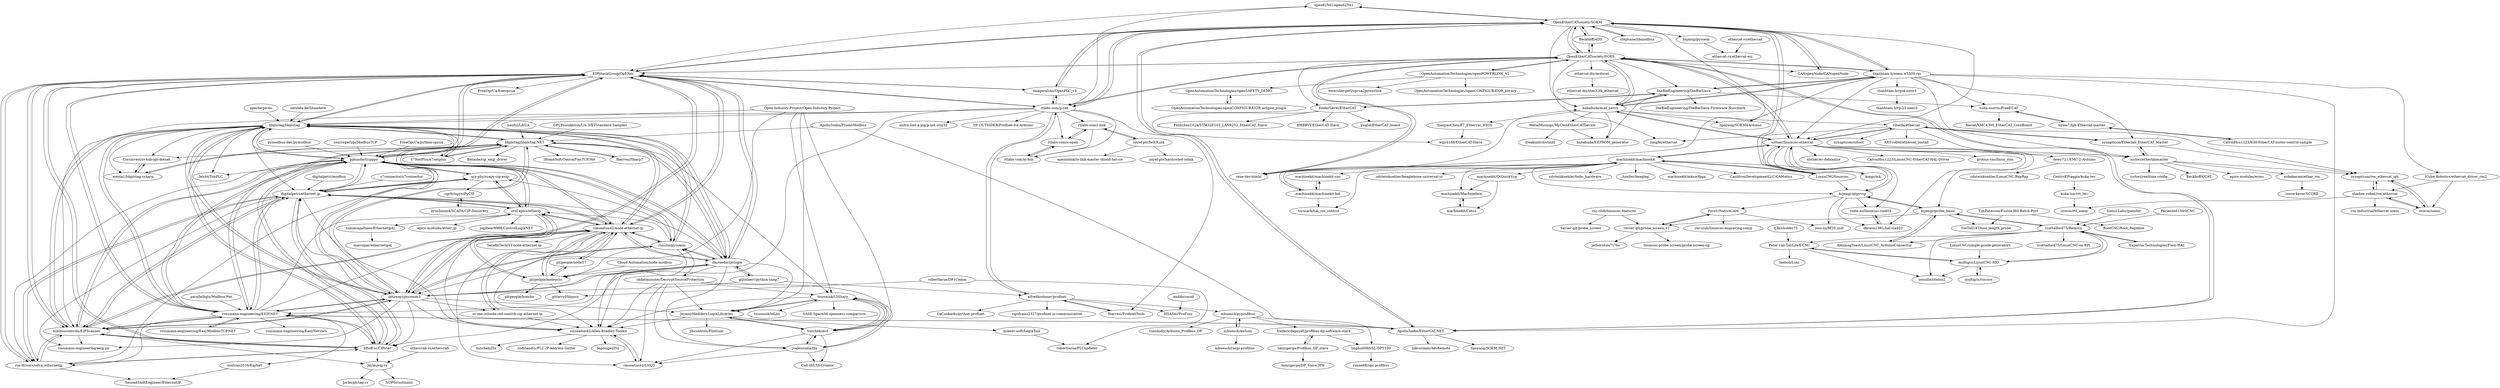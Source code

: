 digraph G {
"open62541/open62541" -> "OpenEtherCATsociety/SOEM" ["e"=1]
"open62541/open62541" -> "EIPStackGroup/OpENer" ["e"=1]
"nauful/LibUA" -> "libplctag/libplctag.NET" ["e"=1]
"thiagoralves/OpenPLC_v3" -> "OpenEtherCATsociety/SOEM" ["e"=1]
"thiagoralves/OpenPLC_v3" -> "EIPStackGroup/OpENer" ["e"=1]
"thiagoralves/OpenPLC_v3" -> "rtlabs-com/p-net" ["e"=1]
"thanhtam-h/soem-w5500-rpi" -> "OpenEtherCATsociety/SOEM"
"thanhtam-h/soem-w5500-rpi" -> "DieBieEngineering/DieBieSlave"
"thanhtam-h/soem-w5500-rpi" -> "suda-morris/FreeECAT"
"thanhtam-h/soem-w5500-rpi" -> "OpenEtherCATsociety/SOES"
"thanhtam-h/soem-w5500-rpi" -> "kubabuda/ecat_servo"
"thanhtam-h/soem-w5500-rpi" -> "synapticon/Etherlab_EtherCAT_Master"
"thanhtam-h/soem-w5500-rpi" -> "sittner/linuxcnc-ethercat"
"thanhtam-h/soem-w5500-rpi" -> "icshwi/etherlabmaster"
"thanhtam-h/soem-w5500-rpi" -> "Apollo3zehn/EtherCAT.NET"
"thanhtam-h/soem-w5500-rpi" -> "ICube-Robotics/ethercat_driver_ros2" ["e"=1]
"thanhtam-h/soem-w5500-rpi" -> "lipoyang/SOEM4Arduino"
"thanhtam-h/soem-w5500-rpi" -> "thanhtam-h/rpi4-xeno3"
"apache/plc4x" -> "libplctag/libplctag" ["e"=1]
"skdatmonster/DecryptSourceProtection" -> "cmseaton42/Allen-Bradley-Toolkit"
"skdatmonster/DecryptSourceProtection" -> "tnunnink/L5Sharp"
"skdatmonster/DecryptSourceProtection" -> "JeremyMedders/LogixLibraries"
"skdatmonster/DecryptSourceProtection" -> "hutcheb/acd"
"skdatmonster/DecryptSourceProtection" -> "jvalenzuela/l5x"
"skdatmonster/DecryptSourceProtection" -> "cmseaton42/L5XJS"
"skdatmonster/DecryptSourceProtection" -> "ruscito/pycomm"
"shadow-robot/ros_ethercat" -> "synapticon/ros_ethercat_igh"
"shadow-robot/ros_ethercat" -> "orocos/soem"
"shadow-robot/ros_ethercat" -> "ros-industrial/ethercat-soem"
"shadow-robot/ros_ethercat" -> "orocos/rtt_soem"
"machinekit/QtQuickVcp" -> "machinekit/Machineface"
"machinekit/QtQuickVcp" -> "machinekit/Cetus"
"EIPStackGroup/OpENer" -> "nimbuscontrols/EIPScanner"
"EIPStackGroup/OpENer" -> "liftoff-sr/CIPster"
"EIPStackGroup/OpENer" -> "libplctag/libplctag"
"EIPStackGroup/OpENer" -> "pjkundert/cpppo"
"EIPStackGroup/OpENer" -> "rossmann-engineering/EEIP.NET"
"EIPStackGroup/OpENer" -> "ros-drivers/odva_ethernetip"
"EIPStackGroup/OpENer" -> "rtlabs-com/p-net"
"EIPStackGroup/OpENer" -> "ottowayi/pycomm3"
"EIPStackGroup/OpENer" -> "cmseaton42/node-ethernet-ip"
"EIPStackGroup/OpENer" -> "digitalpetri/ethernet-ip"
"EIPStackGroup/OpENer" -> "OpenEtherCATsociety/SOES"
"EIPStackGroup/OpENer" -> "dmroeder/pylogix"
"EIPStackGroup/OpENer" -> "OpenEtherCATsociety/SOEM"
"EIPStackGroup/OpENer" -> "FreeOpcUa/freeopcua" ["e"=1]
"EIPStackGroup/OpENer" -> "thiagoralves/OpenPLC_v3" ["e"=1]
"rene-dev/stmbl" -> "kubabuda/ecat_servo" ["e"=1]
"rene-dev/stmbl" -> "OpenEtherCATsociety/SOES" ["e"=1]
"synapticon/ros_ethercat_igh" -> "shadow-robot/ros_ethercat"
"synapticon/ros_ethercat_igh" -> "orocos/soem"
"ottowayi/pycomm3" -> "dmroeder/pylogix"
"ottowayi/pycomm3" -> "pjkundert/cpppo"
"ottowayi/pycomm3" -> "libplctag/libplctag"
"ottowayi/pycomm3" -> "ruscito/pycomm"
"ottowayi/pycomm3" -> "cmseaton42/node-ethernet-ip"
"ottowayi/pycomm3" -> "nimbuscontrols/EIPScanner"
"ottowayi/pycomm3" -> "EIPStackGroup/OpENer"
"ottowayi/pycomm3" -> "libplctag/libplctag.NET"
"ottowayi/pycomm3" -> "rossmann-engineering/EEIP.NET"
"ottowayi/pycomm3" -> "cmseaton42/Allen-Bradley-Toolkit"
"ottowayi/pycomm3" -> "st-one-io/node-red-contrib-cip-ethernet-ip"
"ottowayi/pycomm3" -> "JeremyMedders/LogixLibraries"
"ottowayi/pycomm3" -> "digitalpetri/ethernet-ip"
"ottowayi/pycomm3" -> "rossmann-engineering/eeip.py"
"ottowayi/pycomm3" -> "liftoff-sr/CIPster"
"st-one-io/node-red-contrib-cip-ethernet-ip" -> "cmseaton42/Allen-Bradley-Toolkit"
"st-one-io/node-red-contrib-cip-ethernet-ip" -> "cmseaton42/node-ethernet-ip"
"verser-git/probe_screen_v2" -> "linuxcnc-probe-screen/probe-screen-ng"
"verser-git/probe_screen_v2" -> "FernV/NativeCAM"
"verser-git/probe_screen_v2" -> "jethornton/7i76e"
"q3k/chubby75" -> "Peter-van-Tol/LiteX-CNC" ["e"=1]
"cmseaton42/node-ethernet-ip" -> "plcpeople/nodepccc"
"cmseaton42/node-ethernet-ip" -> "dmroeder/pylogix"
"cmseaton42/node-ethernet-ip" -> "st-one-io/node-red-contrib-cip-ethernet-ip"
"cmseaton42/node-ethernet-ip" -> "libplctag/libplctag"
"cmseaton42/node-ethernet-ip" -> "cmseaton42/Allen-Bradley-Toolkit"
"cmseaton42/node-ethernet-ip" -> "ottowayi/pycomm3"
"cmseaton42/node-ethernet-ip" -> "plcpeople/nodeS7" ["e"=1]
"cmseaton42/node-ethernet-ip" -> "ornl-epics/etherip"
"cmseaton42/node-ethernet-ip" -> "digitalpetri/ethernet-ip"
"cmseaton42/node-ethernet-ip" -> "SerafinTech/ST-node-ethernet-ip"
"cmseaton42/node-ethernet-ip" -> "EIPStackGroup/OpENer"
"cmseaton42/node-ethernet-ip" -> "pjkundert/cpppo"
"cmseaton42/node-ethernet-ip" -> "ruscito/pycomm"
"cmseaton42/node-ethernet-ip" -> "cmseaton42/L5XJS"
"cmseaton42/node-ethernet-ip" -> "nimbuscontrols/EIPScanner"
"fbarresi/Sharp7" -> "libplctag/libplctag.NET" ["e"=1]
"cmseaton42/L5XJS" -> "cmseaton42/Allen-Bradley-Toolkit"
"gijzelaerr/python-snap7" -> "dmroeder/pylogix" ["e"=1]
"gijzelaerr/python-snap7" -> "ottowayi/pycomm3" ["e"=1]
"gijzelaerr/python-snap7" -> "alfredkrohmer/profinet" ["e"=1]
"Cloud-Automation/node-modbus" -> "plcpeople/nodepccc" ["e"=1]
"Apollo3zehn/FluentModbus" -> "Apollo3zehn/EtherCAT.NET" ["e"=1]
"Apollo3zehn/FluentModbus" -> "libplctag/libplctag.NET" ["e"=1]
"CentroEPiaggio/kuka-lwr" -> "kuka-isir/rtt_lwr" ["e"=1]
"suda-morris/FreeECAT" -> "nylon7/Igh-Ethercat-master"
"suda-morris/FreeECAT" -> "feecat/XMC4300_EtherCAT_CoreBoard"
"XiaojiaoChen/F7_Ethercat_RTOS" -> "wgy4188/EtherCAT-Slave"
"FolderLevel/EtherCAT" -> "Felixchen1024/STM32F103_LAN9252_EtherCAT_Slave"
"FolderLevel/EtherCAT" -> "wgy4188/EtherCAT-Slave"
"FolderLevel/EtherCAT" -> "HHBBYY/EtherCAT-Slave"
"FolderLevel/EtherCAT" -> "DieBieEngineering/DieBieSlave"
"FolderLevel/EtherCAT" -> "yuqlid/EtherCAT_board"
"OpenAutomationTechnologies/openPOWERLINK_V2" -> "OpenAutomationTechnologies/openSAFETY_DEMO"
"OpenAutomationTechnologies/openPOWERLINK_V2" -> "emersbergerl/opcua2powerlink"
"OpenAutomationTechnologies/openPOWERLINK_V2" -> "OpenAutomationTechnologies/openCONFIGURATOR_library"
"OpenAutomationTechnologies/openPOWERLINK_V2" -> "OpenEtherCATsociety/SOES"
"bnjmnp/pysoem" -> "ethercat-rs/ethercat-esi"
"Apollo3zehn/EtherCAT.NET" -> "OpenEtherCATsociety/SOEM"
"Apollo3zehn/EtherCAT.NET" -> "OpenEtherCATsociety/SOES"
"Apollo3zehn/EtherCAT.NET" -> "lipoyang/SOEM.NET"
"Apollo3zehn/EtherCAT.NET" -> "nikvoronin/AdsRemote"
"Apollo3zehn/EtherCAT.NET" -> "rossmann-engineering/EEIP.NET"
"mbuesch/awlsim" -> "mbuesch/raspi-profibus"
"mbuesch/awlsim" -> "mbuesch/pyprofibus"
"tanyigergo/Profibus_DP_slave" -> "tanyigergo/DP_Slave_HW"
"tanyigergo/Profibus_DP_slave" -> "fredericdepuydt/profibus-dp-software-stack"
"fbarresi/ProfinetTools" -> "alfredkrohmer/profinet"
"kcjengr/qtpyvcp" -> "kcjengr/probe_basic"
"kcjengr/qtpyvcp" -> "dbraun1981/hal-cia402"
"kcjengr/qtpyvcp" -> "joco-nz/bf20_mill"
"kcjengr/qtpyvcp" -> "rodw-au/linuxcnc-cia402"
"kcjengr/qtpyvcp" -> "FernV/NativeCAM"
"kcjengr/qtpyvcp" -> "sittner/linuxcnc-ethercat"
"ribalda/ethercat" -> "synapticon/Etherlab_EtherCAT_Master"
"ribalda/ethercat" -> "icshwi/etherlabmaster"
"ribalda/ethercat" -> "sittner/linuxcnc-ethercat"
"ribalda/ethercat" -> "synapticon/ros_ethercat_igh"
"ribalda/ethercat" -> "synapticon/siitool"
"ribalda/ethercat" -> "ningfei/ethercat"
"ribalda/ethercat" -> "ART-robot/ethercat_install"
"fredericdepuydt/profibus-dp-software-stack" -> "tanyigergo/Profibus_DP_slave"
"fredericdepuydt/profibus-dp-software-stack" -> "linghu0060/SL-DPT100"
"Corsinvest/cv4ab-api-dotnet" -> "mesta1/libplctag-csharp"
"machinekit/machinekit-cnc" -> "machinekit/machinekit-hal"
"cnc-club/linuxcnc-features" -> "verser-git/probe_screen_v2"
"cnc-club/linuxcnc-features" -> "verser-git/probe_screen"
"kcjengr/probe_basic" -> "kcjengr/qtpyvcp"
"kcjengr/probe_basic" -> "TooTall18T/tool_length_probe"
"kcjengr/probe_basic" -> "AlexmagToast/LinuxCNC_ArduinoConnector"
"kcjengr/probe_basic" -> "scottalford75/Remora"
"kcjengr/probe_basic" -> "verser-git/probe_screen_v2"
"mikekaram/ether_ros" -> "isnow4ever/SCORE"
"icshwi/etherlabmaster" -> "synapticon/Etherlab_EtherCAT_Master"
"icshwi/etherlabmaster" -> "epics-modules/ecmc"
"icshwi/etherlabmaster" -> "icshwi/realtime-config"
"icshwi/etherlabmaster" -> "synapticon/ros_ethercat_igh"
"icshwi/etherlabmaster" -> "mikekaram/ether_ros"
"icshwi/etherlabmaster" -> "Beckhoff/CCAT" ["e"=1]
"pymodbus-dev/pymodbus" -> "pjkundert/cpppo" ["e"=1]
"rtlabs-com/c-open" -> "rtlabs-com/m-bus"
"rtlabs-com/c-open" -> "rtlabs-com/i-link"
"sittner/linuxcnc-ethercat" -> "koppi/mk"
"sittner/linuxcnc-ethercat" -> "dbraun1981/hal-cia402"
"sittner/linuxcnc-ethercat" -> "sittner/ec-debianize"
"sittner/linuxcnc-ethercat" -> "kcjengr/qtpyvcp"
"sittner/linuxcnc-ethercat" -> "icshwi/etherlabmaster"
"sittner/linuxcnc-ethercat" -> "CalvinHsu1223/LinuxCNC-EtherCAT-HAL-Driver"
"sittner/linuxcnc-ethercat" -> "OpenEtherCATsociety/SOES"
"sittner/linuxcnc-ethercat" -> "kubabuda/ecat_servo"
"sittner/linuxcnc-ethercat" -> "ribalda/ethercat"
"sittner/linuxcnc-ethercat" -> "kcjengr/probe_basic"
"sittner/linuxcnc-ethercat" -> "dewy721/EMC-2-Arduino"
"sittner/linuxcnc-ethercat" -> "LinuxCNC/linuxcnc" ["e"=1]
"sittner/linuxcnc-ethercat" -> "rodw-au/linuxcnc-cia402"
"sittner/linuxcnc-ethercat" -> "grotius-cnc/linux_rtos"
"sittner/linuxcnc-ethercat" -> "machinekit/machinekit"
"OpenEtherCATsociety/SOEM" -> "OpenEtherCATsociety/SOES"
"OpenEtherCATsociety/SOEM" -> "thanhtam-h/soem-w5500-rpi"
"OpenEtherCATsociety/SOEM" -> "Apollo3zehn/EtherCAT.NET"
"OpenEtherCATsociety/SOEM" -> "rtlabs-com/p-net"
"OpenEtherCATsociety/SOEM" -> "CANopenNode/CANopenNode" ["e"=1]
"OpenEtherCATsociety/SOEM" -> "EIPStackGroup/OpENer"
"OpenEtherCATsociety/SOEM" -> "stephane/libmodbus" ["e"=1]
"OpenEtherCATsociety/SOEM" -> "kubabuda/ecat_servo"
"OpenEtherCATsociety/SOEM" -> "Beckhoff/ADS" ["e"=1]
"OpenEtherCATsociety/SOEM" -> "thiagoralves/OpenPLC_v3" ["e"=1]
"OpenEtherCATsociety/SOEM" -> "bnjmnp/pysoem"
"OpenEtherCATsociety/SOEM" -> "LinuxCNC/linuxcnc" ["e"=1]
"OpenEtherCATsociety/SOEM" -> "sittner/linuxcnc-ethercat"
"OpenEtherCATsociety/SOEM" -> "open62541/open62541" ["e"=1]
"OpenEtherCATsociety/SOEM" -> "rene-dev/stmbl" ["e"=1]
"digitalpetri/modbus" -> "digitalpetri/ethernet-ip" ["e"=1]
"parallelbgls/Modbus.Net" -> "rossmann-engineering/EEIP.NET" ["e"=1]
"rtlabs-com/p-net" -> "alfredkrohmer/profinet"
"rtlabs-com/p-net" -> "EIPStackGroup/OpENer"
"rtlabs-com/p-net" -> "rtlabs-com/c-open"
"rtlabs-com/p-net" -> "OpenEtherCATsociety/SOES"
"rtlabs-com/p-net" -> "OpenEtherCATsociety/SOEM"
"rtlabs-com/p-net" -> "fbarresi/ProfinetTools"
"rtlabs-com/p-net" -> "andre-lost-a-pig/p-net-stm32"
"rtlabs-com/p-net" -> "rtlabs-com/m-bus"
"rtlabs-com/p-net" -> "DF-OUTSIDER/Profinet-for-Arduino"
"rtlabs-com/p-net" -> "nimbuscontrols/EIPScanner"
"rtlabs-com/p-net" -> "liftoff-sr/CIPster"
"rtlabs-com/p-net" -> "open62541/open62541" ["e"=1]
"rtlabs-com/p-net" -> "thiagoralves/OpenPLC_v3" ["e"=1]
"rtlabs-com/p-net" -> "libplctag/libplctag"
"rtlabs-com/p-net" -> "rtlabs-com/i-link"
"OPCFoundation/UA-.NETStandard-Samples" -> "libplctag/libplctag.NET" ["e"=1]
"sourceperl/pyModbusTCP" -> "pjkundert/cpppo" ["e"=1]
"plcpeople/nodeS7" -> "plcpeople/nodepccc" ["e"=1]
"plcpeople/nodeS7" -> "cmseaton42/node-ethernet-ip" ["e"=1]
"ethercat-rs/ethercat" -> "ethercat-rs/ethercat-esi" ["e"=1]
"OpenEtherCATsociety/SOES" -> "OpenEtherCATsociety/SOEM"
"OpenEtherCATsociety/SOES" -> "kubabuda/ecat_servo"
"OpenEtherCATsociety/SOES" -> "sittner/linuxcnc-ethercat"
"OpenEtherCATsociety/SOES" -> "rtlabs-com/p-net"
"OpenEtherCATsociety/SOES" -> "Apollo3zehn/EtherCAT.NET"
"OpenEtherCATsociety/SOES" -> "thanhtam-h/soem-w5500-rpi"
"OpenEtherCATsociety/SOES" -> "FolderLevel/EtherCAT"
"OpenEtherCATsociety/SOES" -> "EIPStackGroup/OpENer"
"OpenEtherCATsociety/SOES" -> "OpenAutomationTechnologies/openPOWERLINK_V2"
"OpenEtherCATsociety/SOES" -> "DieBieEngineering/DieBieSlave"
"OpenEtherCATsociety/SOES" -> "ethercat-diy/arducat"
"OpenEtherCATsociety/SOES" -> "Beckhoff/ADS" ["e"=1]
"OpenEtherCATsociety/SOES" -> "CANopenNode/CANopenNode" ["e"=1]
"OpenEtherCATsociety/SOES" -> "ningfei/ethercat"
"OpenEtherCATsociety/SOES" -> "rene-dev/stmbl" ["e"=1]
"jvalenzuela/l5x" -> "hutcheb/acd"
"jvalenzuela/l5x" -> "Colt-H/L5X-Creator"
"jvalenzuela/l5x" -> "cmseaton42/L5XJS"
"jvalenzuela/l5x" -> "tnunnink/L5Sharp"
"nimbuscontrols/EIPScanner" -> "liftoff-sr/CIPster"
"nimbuscontrols/EIPScanner" -> "EIPStackGroup/OpENer"
"nimbuscontrols/EIPScanner" -> "rossmann-engineering/EEIP.NET"
"nimbuscontrols/EIPScanner" -> "ros-drivers/odva_ethernetip"
"nimbuscontrols/EIPScanner" -> "libplctag/libplctag"
"nimbuscontrols/EIPScanner" -> "pjkundert/cpppo"
"nimbuscontrols/EIPScanner" -> "digitalpetri/ethernet-ip"
"nimbuscontrols/EIPScanner" -> "ottowayi/pycomm3"
"nimbuscontrols/EIPScanner" -> "rossmann-engineering/eeip.py"
"nimbuscontrols/EIPScanner" -> "cmseaton42/node-ethernet-ip"
"nimbuscontrols/EIPScanner" -> "Joylei/eip-rs"
"ruscito/pycomm" -> "pjkundert/cpppo"
"ruscito/pycomm" -> "dmroeder/pylogix"
"ruscito/pycomm" -> "ottowayi/pycomm3"
"ruscito/pycomm" -> "cmseaton42/Allen-Bradley-Toolkit"
"ruscito/pycomm" -> "plcpeople/nodepccc"
"ruscito/pycomm" -> "scy-phy/scapy-cip-enip"
"ruscito/pycomm" -> "libplctag/libplctag"
"ruscito/pycomm" -> "cmseaton42/node-ethernet-ip"
"ruscito/pycomm" -> "ornl-epics/etherip"
"libplctag/libplctag.NET" -> "libplctag/libplctag"
"libplctag/libplctag.NET" -> "rossmann-engineering/EEIP.NET"
"libplctag/libplctag.NET" -> "mesta1/libplctag-csharp"
"libplctag/libplctag.NET" -> "Corsinvest/cv4ab-api-dotnet"
"libplctag/libplctag.NET" -> "ottowayi/pycomm3"
"libplctag/libplctag.NET" -> "Bataide/cip_enip_driver"
"libplctag/libplctag.NET" -> "dmroeder/pylogix"
"libplctag/libplctag.NET" -> "pjkundert/cpppo"
"libplctag/libplctag.NET" -> "tnunnink/L5Sharp"
"libplctag/libplctag.NET" -> "iHomeSoft/OmronFinsTCP.Net" ["e"=1]
"libplctag/libplctag.NET" -> "S7NetPlus/s7netplus" ["e"=1]
"libplctag/libplctag.NET" -> "fbarresi/Sharp7" ["e"=1]
"rtlabs-com/m-bus" -> "rtlabs-com/c-open"
"TimPaterson/Fusion360-Batch-Post" -> "RootCNC/Root_Rapidise"
"TimPaterson/Fusion360-Batch-Post" -> "TooTall18T/tool_length_probe"
"tuliomagalhaes/Ethernetip4j" -> "marcopar/ethernetip4j"
"Paciente8159/uCNC" -> "scottalford75/Remora" ["e"=1]
"plcpeople/nodepccc" -> "cmseaton42/node-ethernet-ip"
"plcpeople/nodepccc" -> "gitlarryf/libpccc"
"plcpeople/nodepccc" -> "plcpeople/honcho" ["e"=1]
"plcpeople/nodepccc" -> "plcpeople/nodeS7" ["e"=1]
"plcpeople/nodepccc" -> "ornl-epics/etherip"
"machinekit/Cetus" -> "machinekit/Machineface"
"machinekit/Machineface" -> "machinekit/Cetus"
"thanhtam-h/rpi4-xeno3" -> "thanhtam-h/rpi23-xeno3"
"CANopenNode/CANopenNode" -> "OpenEtherCATsociety/SOEM" ["e"=1]
"Beckhoff/ADS" -> "OpenEtherCATsociety/SOEM" ["e"=1]
"Beckhoff/ADS" -> "OpenEtherCATsociety/SOES" ["e"=1]
"FreeOpcUa/python-opcua" -> "pjkundert/cpppo" ["e"=1]
"Sienci-Labs/gsender" -> "scottalford75/Remora" ["e"=1]
"LinuxCNC/linuxcnc" -> "machinekit/machinekit" ["e"=1]
"LinuxCNC/linuxcnc" -> "sittner/linuxcnc-ethercat" ["e"=1]
"LinuxCNC/linuxcnc" -> "OpenEtherCATsociety/SOEM" ["e"=1]
"LinuxCNC/linuxcnc" -> "kcjengr/qtpyvcp" ["e"=1]
"digitalpetri/ethernet-ip" -> "ornl-epics/etherip"
"digitalpetri/ethernet-ip" -> "scy-phy/scapy-cip-enip"
"digitalpetri/ethernet-ip" -> "ros-drivers/odva_ethernetip"
"digitalpetri/ethernet-ip" -> "pjkundert/cpppo"
"digitalpetri/ethernet-ip" -> "rossmann-engineering/EEIP.NET"
"digitalpetri/ethernet-ip" -> "cmseaton42/Allen-Bradley-Toolkit"
"digitalpetri/ethernet-ip" -> "liftoff-sr/CIPster"
"digitalpetri/ethernet-ip" -> "nimbuscontrols/EIPScanner"
"digitalpetri/ethernet-ip" -> "cmseaton42/node-ethernet-ip"
"digitalpetri/ethernet-ip" -> "EIPStackGroup/OpENer"
"digitalpetri/ethernet-ip" -> "rossmann-engineering/eeip.py"
"alfredkrohmer/profinet" -> "rtlabs-com/p-net"
"alfredkrohmer/profinet" -> "fbarresi/ProfinetTools"
"alfredkrohmer/profinet" -> "DaCookie4u/python-profinet"
"alfredkrohmer/profinet" -> "vipulsaini2327/profinet-io-communication"
"alfredkrohmer/profinet" -> "mbuesch/pyprofibus"
"alfredkrohmer/profinet" -> "HSASec/ProFuzz"
"s7connector/s7connector" -> "digitalpetri/ethernet-ip" ["e"=1]
"scottalford75/Remora" -> "multigcs/LinuxCNC-RIO"
"scottalford75/Remora" -> "Expatria-Technologies/Flexi-HAL" ["e"=1]
"scottalford75/Remora" -> "kcjengr/probe_basic"
"scottalford75/Remora" -> "Peter-van-Tol/LiteX-CNC"
"scottalford75/Remora" -> "sensille/litehm2"
"scottalford75/Remora" -> "scottalford75/LinuxCNC-on-RPi"
"scottalford75/Remora" -> "AlexmagToast/LinuxCNC_ArduinoConnector"
"ethercat-diy/arducat" -> "ethercat-diy/stm32f4_ethercat"
"kubabuda/ecat_servo" -> "DieBieEngineering/DieBieSlave"
"kubabuda/ecat_servo" -> "kubabuda/EEPROM_generator"
"kubabuda/ecat_servo" -> "MetalMusings/MyOwnEtherCATDevice"
"kubabuda/ecat_servo" -> "OpenEtherCATsociety/SOES"
"kubabuda/ecat_servo" -> "sittner/linuxcnc-ethercat"
"kubabuda/ecat_servo" -> "lipoyang/SOEM4Arduino"
"kubabuda/ecat_servo" -> "thanhtam-h/soem-w5500-rpi"
"kubabuda/ecat_servo" -> "XiaojiaoChen/F7_Ethercat_RTOS"
"kubabuda/ecat_servo" -> "ribalda/ethercat"
"dewy721/EMC-2-Arduino" -> "cdsteinkuehler/LinuxCNC-RepRap"
"mikeav-soft/LogixTool" -> "robertlarue/PLCupdater"
"OpenAutomationTechnologies/openCONFIGURATOR_eclipse_plugin" -> "OpenAutomationTechnologies/openSAFETY_DEMO"
"kuka-isir/rtt_lwr" -> "orocos/rtt_soem"
"dbraun1981/hal-cia402" -> "rodw-au/linuxcnc-cia402"
"stephane/libmodbus" -> "OpenEtherCATsociety/SOEM" ["e"=1]
"libplctag/libplctag" -> "libplctag/libplctag.NET"
"libplctag/libplctag" -> "dmroeder/pylogix"
"libplctag/libplctag" -> "EIPStackGroup/OpENer"
"libplctag/libplctag" -> "ottowayi/pycomm3"
"libplctag/libplctag" -> "nimbuscontrols/EIPScanner"
"libplctag/libplctag" -> "pjkundert/cpppo"
"libplctag/libplctag" -> "mesta1/libplctag-csharp"
"libplctag/libplctag" -> "liftoff-sr/CIPster"
"libplctag/libplctag" -> "cmseaton42/node-ethernet-ip"
"libplctag/libplctag" -> "rossmann-engineering/EEIP.NET"
"libplctag/libplctag" -> "ruscito/pycomm"
"libplctag/libplctag" -> "Corsinvest/cv4ab-api-dotnet"
"libplctag/libplctag" -> "leicht/TuxPLC"
"libplctag/libplctag" -> "digitalpetri/ethernet-ip"
"libplctag/libplctag" -> "S7NetPlus/s7netplus" ["e"=1]
"netdata-be/libnodave" -> "libplctag/libplctag" ["e"=1]
"tnunnink/L5Sharp" -> "hutcheb/acd"
"tnunnink/L5Sharp" -> "JeremyMedders/LogixLibraries"
"tnunnink/L5Sharp" -> "jvalenzuela/l5x"
"tnunnink/L5Sharp" -> "tnunnink/ioList"
"tnunnink/L5Sharp" -> "cmseaton42/Allen-Bradley-Toolkit"
"tnunnink/L5Sharp" -> "SASE-Space/ot-openness-comparison"
"scy-phy/scapy-cip-enip" -> "cpchrispye/PyCIP"
"scy-phy/scapy-cip-enip" -> "pjkundert/cpppo"
"scy-phy/scapy-cip-enip" -> "ornl-epics/etherip"
"scy-phy/scapy-cip-enip" -> "digitalpetri/ethernet-ip"
"enddo/smod" -> "HSASec/ProFuzz" ["e"=1]
"ICube-Robotics/ethercat_driver_ros2" -> "orocos/soem" ["e"=1]
"ICube-Robotics/ethercat_driver_ros2" -> "shadow-robot/ros_ethercat" ["e"=1]
"Joylei/eip-rs" -> "Joylei/plctag-rs"
"Joylei/eip-rs" -> "NOP0/rustmatic" ["e"=1]
"ros-drivers/odva_ethernetip" -> "liftoff-sr/CIPster"
"ros-drivers/odva_ethernetip" -> "nimbuscontrols/EIPScanner"
"ros-drivers/odva_ethernetip" -> "SecondShiftEngineer/EthernetIP"
"ros-drivers/odva_ethernetip" -> "digitalpetri/ethernet-ip"
"ros-drivers/odva_ethernetip" -> "scy-phy/scapy-cip-enip"
"ros-drivers/odva_ethernetip" -> "EIPStackGroup/OpENer"
"rtlabs-com/i-link" -> "unref-ptr/lwIOLink"
"rtlabs-com/i-link" -> "rtlabs-com/c-open"
"rtlabs-com/i-link" -> "rtlabs-com/m-bus"
"CalvinHsu1223/IGH-EtherCAT-motor-control-sample" -> "nylon7/Igh-Ethercat-master"
"unref-ptr/lwIOLink" -> "rtlabs-com/i-link"
"unref-ptr/lwIOLink" -> "unref-ptr/hardcoded-iolink"
"unref-ptr/lwIOLink" -> "openiolink/io-link-master-shield-hat-sw"
"nylon7/Igh-Ethercat-master" -> "CalvinHsu1223/IGH-EtherCAT-motor-control-sample"
"nylon7/Igh-Ethercat-master" -> "suda-morris/FreeECAT"
"Peter-van-Tol/LiteX-CNC" -> "multigcs/LinuxCNC-RIO"
"Peter-van-Tol/LiteX-CNC" -> "sensille/litehm2"
"Peter-van-Tol/LiteX-CNC" -> "faeboli/Lcnc"
"rodw-au/linuxcnc-cia402" -> "dbraun1981/hal-cia402"
"hutcheb/acd" -> "jvalenzuela/l5x"
"hutcheb/acd" -> "JeremyMedders/LogixLibraries"
"hutcheb/acd" -> "Colt-H/L5X-Creator"
"hutcheb/acd" -> "tnunnink/L5Sharp"
"hutcheb/acd" -> "cmseaton42/L5XJS"
"liftoff-sr/CIPster" -> "nimbuscontrols/EIPScanner"
"liftoff-sr/CIPster" -> "ros-drivers/odva_ethernetip"
"liftoff-sr/CIPster" -> "EIPStackGroup/OpENer"
"liftoff-sr/CIPster" -> "pjkundert/cpppo"
"liftoff-sr/CIPster" -> "rossmann-engineering/EEIP.NET"
"liftoff-sr/CIPster" -> "libplctag/libplctag"
"liftoff-sr/CIPster" -> "digitalpetri/ethernet-ip"
"liftoff-sr/CIPster" -> "Joylei/eip-rs"
"JeremyMedders/LogixLibraries" -> "hutcheb/acd"
"JeremyMedders/LogixLibraries" -> "tnunnink/L5Sharp"
"JeremyMedders/LogixLibraries" -> "jlbcontrols/Flintium"
"JeremyMedders/LogixLibraries" -> "cmseaton42/Allen-Bradley-Toolkit"
"JeremyMedders/LogixLibraries" -> "mikeav-soft/LogixTool"
"Expatria-Technologies/Flexi-HAL" -> "scottalford75/Remora" ["e"=1]
"ethercrab-rs/ethercrab" -> "Joylei/eip-rs" ["e"=1]
"AlexmagToast/LinuxCNC_ArduinoConnector" -> "kcjengr/probe_basic"
"synapticon/Etherlab_EtherCAT_Master" -> "icshwi/etherlabmaster"
"synapticon/Etherlab_EtherCAT_Master" -> "ribalda/ethercat"
"synapticon/Etherlab_EtherCAT_Master" -> "synapticon/ros_ethercat_igh"
"mbuesch/pyprofibus" -> "mbuesch/awlsim"
"mbuesch/pyprofibus" -> "linghu0060/SL-DPT100"
"mbuesch/pyprofibus" -> "tuenhidiy/Arduino_Profibus_DP"
"mbuesch/pyprofibus" -> "fredericdepuydt/profibus-dp-software-stack"
"cpchrispye/PyCIP" -> "ayushman4/SCADA-CIP-Discovery"
"ayushman4/SCADA-CIP-Discovery" -> "cpchrispye/PyCIP"
"Open-Industry-Project/Open-Industry-Project" -> "JeremyMedders/LogixLibraries" ["e"=1]
"Open-Industry-Project/Open-Industry-Project" -> "hutcheb/acd" ["e"=1]
"Open-Industry-Project/Open-Industry-Project" -> "libplctag/libplctag" ["e"=1]
"Open-Industry-Project/Open-Industry-Project" -> "ottowayi/pycomm3" ["e"=1]
"Open-Industry-Project/Open-Industry-Project" -> "tnunnink/L5Sharp" ["e"=1]
"dmroeder/pylogix" -> "ottowayi/pycomm3"
"dmroeder/pylogix" -> "libplctag/libplctag"
"dmroeder/pylogix" -> "ruscito/pycomm"
"dmroeder/pylogix" -> "pjkundert/cpppo"
"dmroeder/pylogix" -> "cmseaton42/node-ethernet-ip"
"dmroeder/pylogix" -> "EIPStackGroup/OpENer"
"dmroeder/pylogix" -> "digitalpetri/ethernet-ip"
"dmroeder/pylogix" -> "cmseaton42/Allen-Bradley-Toolkit"
"dmroeder/pylogix" -> "gijzelaerr/python-snap7" ["e"=1]
"dmroeder/pylogix" -> "libplctag/libplctag.NET"
"dmroeder/pylogix" -> "JeremyMedders/LogixLibraries"
"dmroeder/pylogix" -> "plcpeople/nodepccc"
"dmroeder/pylogix" -> "rossmann-engineering/EEIP.NET"
"dmroeder/pylogix" -> "jvalenzuela/l5x"
"dmroeder/pylogix" -> "skdatmonster/DecryptSourceProtection"
"ornl-epics/etherip" -> "digitalpetri/ethernet-ip"
"ornl-epics/etherip" -> "epics-modules/ether_ip"
"ornl-epics/etherip" -> "scy-phy/scapy-cip-enip"
"ornl-epics/etherip" -> "tuliomagalhaes/Ethernetip4j"
"ornl-epics/etherip" -> "plcpeople/nodepccc"
"ornl-epics/etherip" -> "jogibear9988/ControlLogixNET"
"ornl-epics/etherip" -> "pjkundert/cpppo"
"ornl-epics/etherip" -> "cmseaton42/Allen-Bradley-Toolkit"
"ornl-epics/etherip" -> "cmseaton42/node-ethernet-ip"
"multigcs/LinuxCNC-RIO" -> "scottalford75/Remora"
"multigcs/LinuxCNC-RIO" -> "Peter-van-Tol/LiteX-CNC"
"multigcs/LinuxCNC-RIO" -> "multigcs/riocore"
"multigcs/LinuxCNC-RIO" -> "sensille/litehm2"
"OpenAutomationTechnologies/openSAFETY_DEMO" -> "OpenAutomationTechnologies/openCONFIGURATOR_eclipse_plugin"
"rossmann-engineering/EasyModbusTCP.NET" -> "rossmann-engineering/EEIP.NET" ["e"=1]
"LinuxCNC/simple-gcode-generators" -> "multigcs/LinuxCNC-RIO" ["e"=1]
"machinekit/machinekit" -> "machinekit/machinekit-hal"
"machinekit/machinekit" -> "machinekit/machinekit-cnc"
"machinekit/machinekit" -> "LinuxCNC/linuxcnc" ["e"=1]
"machinekit/machinekit" -> "cdsteinkuehler/bobc_hardware"
"machinekit/machinekit" -> "hzeller/beagleg"
"machinekit/machinekit" -> "sittner/linuxcnc-ethercat"
"machinekit/machinekit" -> "machinekit/Machineface"
"machinekit/machinekit" -> "machinekit/mksocfpga"
"machinekit/machinekit" -> "koppi/mk"
"machinekit/machinekit" -> "machinekit/QtQuickVcp"
"machinekit/machinekit" -> "CauldronDevelopmentLLC/CAMotics" ["e"=1]
"machinekit/machinekit" -> "rene-dev/stmbl" ["e"=1]
"machinekit/machinekit" -> "cdsteinkuehler/beaglebone-universal-io" ["e"=1]
"machinekit/machinekit" -> "kcjengr/qtpyvcp"
"machinekit/machinekit" -> "tormach/hal_ros_control"
"MetalMusings/MyOwnEtherCATDevice" -> "freakontrol/stmbl"
"MetalMusings/MyOwnEtherCATDevice" -> "kubabuda/EEPROM_generator"
"sontran2016/EipNet" -> "SecondShiftEngineer/EthernetIP"
"linghu0060/SL-DPT100" -> "runne66/opc-profibus"
"multigcs/riocore" -> "multigcs/LinuxCNC-RIO"
"FernV/NativeCAM" -> "verser-git/probe_screen_v2"
"FernV/NativeCAM" -> "joco-nz/bf20_mill"
"FernV/NativeCAM" -> "cnc-club/linuxcnc-engraving-comp"
"S7NetPlus/s7netplus" -> "libplctag/libplctag" ["e"=1]
"S7NetPlus/s7netplus" -> "libplctag/libplctag.NET" ["e"=1]
"rossmann-engineering/EEIP.NET" -> "nimbuscontrols/EIPScanner"
"rossmann-engineering/EEIP.NET" -> "libplctag/libplctag.NET"
"rossmann-engineering/EEIP.NET" -> "pjkundert/cpppo"
"rossmann-engineering/EEIP.NET" -> "EIPStackGroup/OpENer"
"rossmann-engineering/EEIP.NET" -> "sontran2016/EipNet"
"rossmann-engineering/EEIP.NET" -> "liftoff-sr/CIPster"
"rossmann-engineering/EEIP.NET" -> "ros-drivers/odva_ethernetip"
"rossmann-engineering/EEIP.NET" -> "digitalpetri/ethernet-ip"
"rossmann-engineering/EEIP.NET" -> "rossmann-engineering/EasyNetVars"
"rossmann-engineering/EEIP.NET" -> "libplctag/libplctag"
"rossmann-engineering/EEIP.NET" -> "ottowayi/pycomm3"
"rossmann-engineering/EEIP.NET" -> "rossmann-engineering/EasyModbusTCP.NET" ["e"=1]
"rossmann-engineering/EEIP.NET" -> "ornl-epics/etherip"
"rossmann-engineering/EEIP.NET" -> "Apollo3zehn/EtherCAT.NET"
"rossmann-engineering/EEIP.NET" -> "cmseaton42/node-ethernet-ip"
"pjkundert/cpppo" -> "ruscito/pycomm"
"pjkundert/cpppo" -> "ottowayi/pycomm3"
"pjkundert/cpppo" -> "scy-phy/scapy-cip-enip"
"pjkundert/cpppo" -> "dmroeder/pylogix"
"pjkundert/cpppo" -> "EIPStackGroup/OpENer"
"pjkundert/cpppo" -> "libplctag/libplctag"
"pjkundert/cpppo" -> "digitalpetri/ethernet-ip"
"pjkundert/cpppo" -> "liftoff-sr/CIPster"
"pjkundert/cpppo" -> "rossmann-engineering/EEIP.NET"
"pjkundert/cpppo" -> "nimbuscontrols/EIPScanner"
"pjkundert/cpppo" -> "ornl-epics/etherip"
"pjkundert/cpppo" -> "ros-drivers/odva_ethernetip"
"pjkundert/cpppo" -> "cmseaton42/node-ethernet-ip"
"pjkundert/cpppo" -> "leicht/TuxPLC"
"pjkundert/cpppo" -> "libplctag/libplctag.NET"
"cmseaton42/Allen-Bradley-Toolkit" -> "cmseaton42/L5XJS"
"cmseaton42/Allen-Bradley-Toolkit" -> "legonigel/l5x"
"cmseaton42/Allen-Bradley-Toolkit" -> "hutcheb/l5x"
"cmseaton42/Allen-Bradley-Toolkit" -> "codylandry/PLC-IP-Address-Getter"
"DieBieEngineering/DieBieSlave" -> "kubabuda/ecat_servo"
"DieBieEngineering/DieBieSlave" -> "DieBieEngineering/DieBieSlave-Firmware-Nunchuck"
"DieBieEngineering/DieBieSlave" -> "suda-morris/FreeECAT"
"DieBieEngineering/DieBieSlave" -> "FolderLevel/EtherCAT"
"DieBieEngineering/DieBieSlave" -> "thanhtam-h/soem-w5500-rpi"
"DieBieEngineering/DieBieSlave" -> "kubabuda/EEPROM_generator"
"machinekit/machinekit-hal" -> "machinekit/machinekit-cnc"
"machinekit/machinekit-hal" -> "tormach/hal_ros_control"
"machinekit/machinekit-hal" -> "machinekit/machinekit"
"robertlarue/DF1Comm" -> "gitlarryf/libpccc"
"robertlarue/DF1Comm" -> "robertlarue/PLCupdater"
"mesta1/libplctag-csharp" -> "Corsinvest/cv4ab-api-dotnet"
"mesta1/libplctag-csharp" -> "libplctag/libplctag.NET"
"orocos/soem" -> "shadow-robot/ros_ethercat"
"orocos/soem" -> "synapticon/ros_ethercat_igh"
"open62541/open62541" ["l"="-17.279,-45.737", "c"=366]
"OpenEtherCATsociety/SOEM" ["l"="-18.121,-45.698"]
"EIPStackGroup/OpENer" ["l"="-18.029,-45.686"]
"nauful/LibUA" ["l"="-17.411,-45.744", "c"=366]
"libplctag/libplctag.NET" ["l"="-17.969,-45.7"]
"thiagoralves/OpenPLC_v3" ["l"="-17.212,-45.673", "c"=366]
"rtlabs-com/p-net" ["l"="-18.067,-45.693"]
"thanhtam-h/soem-w5500-rpi" ["l"="-18.162,-45.717"]
"DieBieEngineering/DieBieSlave" ["l"="-18.158,-45.744"]
"suda-morris/FreeECAT" ["l"="-18.172,-45.771"]
"OpenEtherCATsociety/SOES" ["l"="-18.124,-45.72"]
"kubabuda/ecat_servo" ["l"="-18.176,-45.729"]
"synapticon/Etherlab_EtherCAT_Master" ["l"="-18.204,-45.688"]
"sittner/linuxcnc-ethercat" ["l"="-18.224,-45.73"]
"icshwi/etherlabmaster" ["l"="-18.224,-45.688"]
"Apollo3zehn/EtherCAT.NET" ["l"="-18.094,-45.69"]
"ICube-Robotics/ethercat_driver_ros2" ["l"="-18.256,-42.965", "c"=55]
"lipoyang/SOEM4Arduino" ["l"="-18.192,-45.716"]
"thanhtam-h/rpi4-xeno3" ["l"="-18.144,-45.734"]
"apache/plc4x" ["l"="-17.309,-45.688", "c"=366]
"libplctag/libplctag" ["l"="-17.996,-45.691"]
"skdatmonster/DecryptSourceProtection" ["l"="-17.914,-45.681"]
"cmseaton42/Allen-Bradley-Toolkit" ["l"="-17.934,-45.671"]
"tnunnink/L5Sharp" ["l"="-17.9,-45.689"]
"JeremyMedders/LogixLibraries" ["l"="-17.917,-45.694"]
"hutcheb/acd" ["l"="-17.895,-45.699"]
"jvalenzuela/l5x" ["l"="-17.911,-45.703"]
"cmseaton42/L5XJS" ["l"="-17.927,-45.685"]
"ruscito/pycomm" ["l"="-17.955,-45.671"]
"shadow-robot/ros_ethercat" ["l"="-18.258,-45.639"]
"synapticon/ros_ethercat_igh" ["l"="-18.234,-45.663"]
"orocos/soem" ["l"="-18.24,-45.646"]
"ros-industrial/ethercat-soem" ["l"="-18.263,-45.622"]
"orocos/rtt_soem" ["l"="-18.284,-45.619"]
"machinekit/QtQuickVcp" ["l"="-18.308,-45.81"]
"machinekit/Machineface" ["l"="-18.321,-45.798"]
"machinekit/Cetus" ["l"="-18.332,-45.812"]
"nimbuscontrols/EIPScanner" ["l"="-18.009,-45.679"]
"liftoff-sr/CIPster" ["l"="-18.023,-45.671"]
"pjkundert/cpppo" ["l"="-17.988,-45.671"]
"rossmann-engineering/EEIP.NET" ["l"="-18.007,-45.669"]
"ros-drivers/odva_ethernetip" ["l"="-18.016,-45.659"]
"ottowayi/pycomm3" ["l"="-17.978,-45.683"]
"cmseaton42/node-ethernet-ip" ["l"="-17.971,-45.665"]
"digitalpetri/ethernet-ip" ["l"="-17.992,-45.662"]
"dmroeder/pylogix" ["l"="-17.956,-45.686"]
"FreeOpcUa/freeopcua" ["l"="-17.323,-45.765", "c"=366]
"rene-dev/stmbl" ["l"="-20.216,-43.77", "c"=624]
"st-one-io/node-red-contrib-cip-ethernet-ip" ["l"="-17.946,-45.661"]
"rossmann-engineering/eeip.py" ["l"="-17.969,-45.674"]
"verser-git/probe_screen_v2" ["l"="-18.355,-45.705"]
"linuxcnc-probe-screen/probe-screen-ng" ["l"="-18.36,-45.687"]
"FernV/NativeCAM" ["l"="-18.328,-45.714"]
"jethornton/7i76e" ["l"="-18.377,-45.702"]
"q3k/chubby75" ["l"="32.802,-3.892", "c"=180]
"Peter-van-Tol/LiteX-CNC" ["l"="-18.428,-45.74"]
"plcpeople/nodepccc" ["l"="-17.935,-45.654"]
"plcpeople/nodeS7" ["l"="-17.35,-45.793", "c"=366]
"ornl-epics/etherip" ["l"="-17.961,-45.65"]
"SerafinTech/ST-node-ethernet-ip" ["l"="-17.961,-45.633"]
"fbarresi/Sharp7" ["l"="-17.428,-45.697", "c"=366]
"gijzelaerr/python-snap7" ["l"="-17.31,-45.746", "c"=366]
"alfredkrohmer/profinet" ["l"="-18.09,-45.64"]
"Cloud-Automation/node-modbus" ["l"="-17.286,-45.884", "c"=366]
"Apollo3zehn/FluentModbus" ["l"="-17.494,-45.742", "c"=366]
"CentroEPiaggio/kuka-lwr" ["l"="60.664,11.712", "c"=632]
"kuka-isir/rtt_lwr" ["l"="-18.302,-45.602"]
"nylon7/Igh-Ethercat-master" ["l"="-18.183,-45.792"]
"feecat/XMC4300_EtherCAT_CoreBoard" ["l"="-18.165,-45.796"]
"XiaojiaoChen/F7_Ethercat_RTOS" ["l"="-18.178,-45.759"]
"wgy4188/EtherCAT-Slave" ["l"="-18.156,-45.776"]
"FolderLevel/EtherCAT" ["l"="-18.136,-45.762"]
"Felixchen1024/STM32F103_LAN9252_EtherCAT_Slave" ["l"="-18.121,-45.778"]
"HHBBYY/EtherCAT-Slave" ["l"="-18.139,-45.781"]
"yuqlid/EtherCAT_board" ["l"="-18.129,-45.787"]
"OpenAutomationTechnologies/openPOWERLINK_V2" ["l"="-18.094,-45.748"]
"OpenAutomationTechnologies/openSAFETY_DEMO" ["l"="-18.073,-45.772"]
"emersbergerl/opcua2powerlink" ["l"="-18.087,-45.767"]
"OpenAutomationTechnologies/openCONFIGURATOR_library" ["l"="-18.073,-45.759"]
"bnjmnp/pysoem" ["l"="-18.152,-45.665"]
"ethercat-rs/ethercat-esi" ["l"="-18.165,-45.65"]
"lipoyang/SOEM.NET" ["l"="-18.1,-45.672"]
"nikvoronin/AdsRemote" ["l"="-18.117,-45.665"]
"mbuesch/awlsim" ["l"="-18.102,-45.557"]
"mbuesch/raspi-profibus" ["l"="-18.114,-45.539"]
"mbuesch/pyprofibus" ["l"="-18.105,-45.575"]
"tanyigergo/Profibus_DP_slave" ["l"="-18.091,-45.526"]
"tanyigergo/DP_Slave_HW" ["l"="-18.09,-45.51"]
"fredericdepuydt/profibus-dp-software-stack" ["l"="-18.097,-45.543"]
"fbarresi/ProfinetTools" ["l"="-18.084,-45.658"]
"kcjengr/qtpyvcp" ["l"="-18.287,-45.734"]
"kcjengr/probe_basic" ["l"="-18.332,-45.735"]
"dbraun1981/hal-cia402" ["l"="-18.264,-45.725"]
"joco-nz/bf20_mill" ["l"="-18.308,-45.723"]
"rodw-au/linuxcnc-cia402" ["l"="-18.26,-45.735"]
"ribalda/ethercat" ["l"="-18.22,-45.703"]
"synapticon/siitool" ["l"="-18.263,-45.7"]
"ningfei/ethercat" ["l"="-18.176,-45.701"]
"ART-robot/ethercat_install" ["l"="-18.248,-45.691"]
"linghu0060/SL-DPT100" ["l"="-18.119,-45.551"]
"Corsinvest/cv4ab-api-dotnet" ["l"="-17.986,-45.718"]
"mesta1/libplctag-csharp" ["l"="-17.969,-45.718"]
"machinekit/machinekit-cnc" ["l"="-18.319,-45.768"]
"machinekit/machinekit-hal" ["l"="-18.309,-45.778"]
"cnc-club/linuxcnc-features" ["l"="-18.387,-45.685"]
"verser-git/probe_screen" ["l"="-18.409,-45.674"]
"TooTall18T/tool_length_probe" ["l"="-18.37,-45.761"]
"AlexmagToast/LinuxCNC_ArduinoConnector" ["l"="-18.358,-45.737"]
"scottalford75/Remora" ["l"="-18.386,-45.736"]
"mikekaram/ether_ros" ["l"="-18.265,-45.672"]
"isnow4ever/SCORE" ["l"="-18.29,-45.662"]
"epics-modules/ecmc" ["l"="-18.244,-45.675"]
"icshwi/realtime-config" ["l"="-18.219,-45.671"]
"Beckhoff/CCAT" ["l"="-16.773,-45.568", "c"=366]
"pymodbus-dev/pymodbus" ["l"="-17.216,-45.787", "c"=366]
"rtlabs-com/c-open" ["l"="-18.054,-45.73"]
"rtlabs-com/m-bus" ["l"="-18.041,-45.721"]
"rtlabs-com/i-link" ["l"="-18.037,-45.739"]
"koppi/mk" ["l"="-18.26,-45.753"]
"sittner/ec-debianize" ["l"="-18.238,-45.743"]
"CalvinHsu1223/LinuxCNC-EtherCAT-HAL-Driver" ["l"="-18.243,-45.717"]
"dewy721/EMC-2-Arduino" ["l"="-18.233,-45.759"]
"LinuxCNC/linuxcnc" ["l"="60.705,-0.487", "c"=629]
"grotius-cnc/linux_rtos" ["l"="-18.247,-45.727"]
"machinekit/machinekit" ["l"="-18.281,-45.772"]
"CANopenNode/CANopenNode" ["l"="-17.937,-43.007", "c"=55]
"stephane/libmodbus" ["l"="-17.893,-43.074", "c"=55]
"Beckhoff/ADS" ["l"="-16.814,-45.59", "c"=366]
"digitalpetri/modbus" ["l"="-17.262,-45.668", "c"=366]
"parallelbgls/Modbus.Net" ["l"="-17.45,-45.739", "c"=366]
"andre-lost-a-pig/p-net-stm32" ["l"="-18.057,-45.709"]
"DF-OUTSIDER/Profinet-for-Arduino" ["l"="-18.075,-45.716"]
"OPCFoundation/UA-.NETStandard-Samples" ["l"="-17.396,-45.768", "c"=366]
"sourceperl/pyModbusTCP" ["l"="-17.17,-45.807", "c"=366]
"ethercat-rs/ethercat" ["l"="-8.049,-5.958", "c"=384]
"ethercat-diy/arducat" ["l"="-18.109,-45.759"]
"Colt-H/L5X-Creator" ["l"="-17.884,-45.71"]
"Joylei/eip-rs" ["l"="-18.041,-45.654"]
"scy-phy/scapy-cip-enip" ["l"="-17.98,-45.646"]
"Bataide/cip_enip_driver" ["l"="-17.946,-45.725"]
"iHomeSoft/OmronFinsTCP.Net" ["l"="-17.615,-45.774", "c"=366]
"S7NetPlus/s7netplus" ["l"="-17.426,-45.722", "c"=366]
"TimPaterson/Fusion360-Batch-Post" ["l"="-18.404,-45.782"]
"RootCNC/Root_Rapidise" ["l"="-18.427,-45.794"]
"tuliomagalhaes/Ethernetip4j" ["l"="-17.924,-45.627"]
"marcopar/ethernetip4j" ["l"="-17.905,-45.613"]
"Paciente8159/uCNC" ["l"="60.691,-0.641", "c"=629]
"gitlarryf/libpccc" ["l"="-17.891,-45.647"]
"plcpeople/honcho" ["l"="-17.362,-45.829", "c"=366]
"thanhtam-h/rpi23-xeno3" ["l"="-18.128,-45.746"]
"FreeOpcUa/python-opcua" ["l"="-17.294,-45.76", "c"=366]
"Sienci-Labs/gsender" ["l"="60.667,-0.616", "c"=629]
"DaCookie4u/python-profinet" ["l"="-18.085,-45.621"]
"vipulsaini2327/profinet-io-communication" ["l"="-18.111,-45.629"]
"HSASec/ProFuzz" ["l"="-18.104,-45.615"]
"s7connector/s7connector" ["l"="-17.284,-45.687", "c"=366]
"multigcs/LinuxCNC-RIO" ["l"="-18.417,-45.728"]
"Expatria-Technologies/Flexi-HAL" ["l"="60.587,-0.667", "c"=629]
"sensille/litehm2" ["l"="-18.41,-45.74"]
"scottalford75/LinuxCNC-on-RPi" ["l"="-18.399,-45.753"]
"ethercat-diy/stm32f4_ethercat" ["l"="-18.098,-45.785"]
"kubabuda/EEPROM_generator" ["l"="-18.185,-45.745"]
"MetalMusings/MyOwnEtherCATDevice" ["l"="-18.2,-45.755"]
"cdsteinkuehler/LinuxCNC-RepRap" ["l"="-18.234,-45.776"]
"mikeav-soft/LogixTool" ["l"="-17.87,-45.686"]
"robertlarue/PLCupdater" ["l"="-17.853,-45.668"]
"OpenAutomationTechnologies/openCONFIGURATOR_eclipse_plugin" ["l"="-18.064,-45.785"]
"leicht/TuxPLC" ["l"="-18,-45.649"]
"netdata-be/libnodave" ["l"="-17.442,-45.718", "c"=366]
"tnunnink/ioList" ["l"="-17.874,-45.676"]
"SASE-Space/ot-openness-comparison" ["l"="-17.864,-45.699"]
"cpchrispye/PyCIP" ["l"="-17.973,-45.611"]
"enddo/smod" ["l"="-42.528,-33.76", "c"=79]
"Joylei/plctag-rs" ["l"="-18.054,-45.633"]
"NOP0/rustmatic" ["l"="-16.967,-45.607", "c"=366]
"SecondShiftEngineer/EthernetIP" ["l"="-18.029,-45.632"]
"unref-ptr/lwIOLink" ["l"="-18.02,-45.762"]
"CalvinHsu1223/IGH-EtherCAT-motor-control-sample" ["l"="-18.187,-45.808"]
"unref-ptr/hardcoded-iolink" ["l"="-17.999,-45.776"]
"openiolink/io-link-master-shield-hat-sw" ["l"="-18.015,-45.784"]
"faeboli/Lcnc" ["l"="-18.451,-45.744"]
"jlbcontrols/Flintium" ["l"="-17.895,-45.721"]
"ethercrab-rs/ethercrab" ["l"="-8.071,-5.926", "c"=384]
"tuenhidiy/Arduino_Profibus_DP" ["l"="-18.132,-45.568"]
"ayushman4/SCADA-CIP-Discovery" ["l"="-17.968,-45.594"]
"Open-Industry-Project/Open-Industry-Project" ["l"="-16.885,-45.634", "c"=366]
"epics-modules/ether_ip" ["l"="-17.942,-45.618"]
"jogibear9988/ControlLogixNET" ["l"="-17.938,-45.633"]
"multigcs/riocore" ["l"="-18.438,-45.72"]
"rossmann-engineering/EasyModbusTCP.NET" ["l"="-17.487,-45.722", "c"=366]
"LinuxCNC/simple-gcode-generators" ["l"="60.78,-0.43", "c"=629]
"cdsteinkuehler/bobc_hardware" ["l"="-18.261,-45.788"]
"hzeller/beagleg" ["l"="-18.271,-45.809"]
"machinekit/mksocfpga" ["l"="-18.278,-45.793"]
"CauldronDevelopmentLLC/CAMotics" ["l"="60.757,-0.515", "c"=629]
"cdsteinkuehler/beaglebone-universal-io" ["l"="-18.357,-42.47", "c"=55]
"tormach/hal_ros_control" ["l"="-18.299,-45.791"]
"freakontrol/stmbl" ["l"="-18.209,-45.773"]
"sontran2016/EipNet" ["l"="-18.026,-45.643"]
"runne66/opc-profibus" ["l"="-18.136,-45.54"]
"cnc-club/linuxcnc-engraving-comp" ["l"="-18.349,-45.716"]
"rossmann-engineering/EasyNetVars" ["l"="-18.007,-45.632"]
"legonigel/l5x" ["l"="-17.908,-45.655"]
"hutcheb/l5x" ["l"="-17.897,-45.665"]
"codylandry/PLC-IP-Address-Getter" ["l"="-17.91,-45.663"]
"DieBieEngineering/DieBieSlave-Firmware-Nunchuck" ["l"="-18.156,-45.762"]
"robertlarue/DF1Comm" ["l"="-17.863,-45.653"]
}